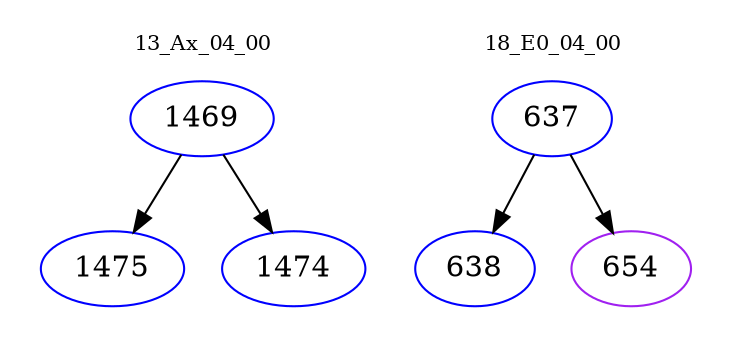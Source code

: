 digraph{
subgraph cluster_0 {
color = white
label = "13_Ax_04_00";
fontsize=10;
T0_1469 [label="1469", color="blue"]
T0_1469 -> T0_1475 [color="black"]
T0_1475 [label="1475", color="blue"]
T0_1469 -> T0_1474 [color="black"]
T0_1474 [label="1474", color="blue"]
}
subgraph cluster_1 {
color = white
label = "18_E0_04_00";
fontsize=10;
T1_637 [label="637", color="blue"]
T1_637 -> T1_638 [color="black"]
T1_638 [label="638", color="blue"]
T1_637 -> T1_654 [color="black"]
T1_654 [label="654", color="purple"]
}
}
